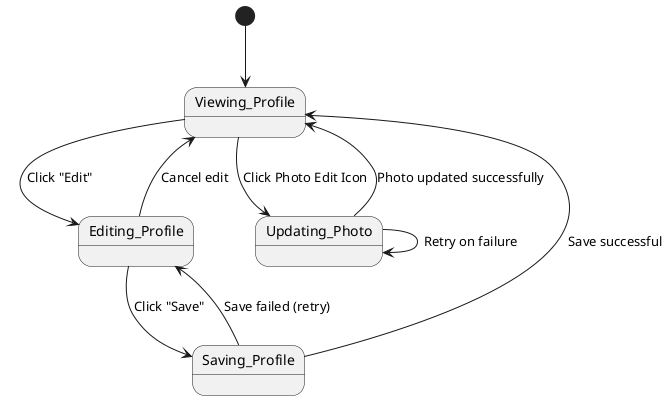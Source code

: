 @startuml
[*] --> Viewing_Profile

Viewing_Profile --> Editing_Profile : Click "Edit"
Editing_Profile --> Saving_Profile : Click "Save"
Saving_Profile --> Viewing_Profile : Save successful
Saving_Profile --> Editing_Profile : Save failed (retry)
Editing_Profile --> Viewing_Profile : Cancel edit

Viewing_Profile --> Updating_Photo : Click Photo Edit Icon
Updating_Photo --> Viewing_Profile : Photo updated successfully
Updating_Photo --> Updating_Photo : Retry on failure
@enduml
